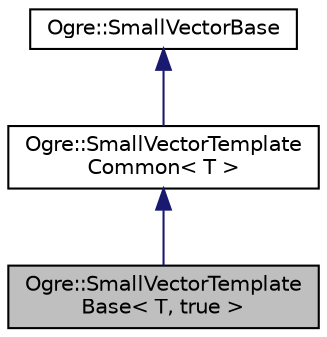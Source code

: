 digraph "Ogre::SmallVectorTemplateBase&lt; T, true &gt;"
{
  bgcolor="transparent";
  edge [fontname="Helvetica",fontsize="10",labelfontname="Helvetica",labelfontsize="10"];
  node [fontname="Helvetica",fontsize="10",shape=record];
  Node0 [label="Ogre::SmallVectorTemplate\lBase\< T, true \>",height=0.2,width=0.4,color="black", fillcolor="grey75", style="filled", fontcolor="black"];
  Node1 -> Node0 [dir="back",color="midnightblue",fontsize="10",style="solid",fontname="Helvetica"];
  Node1 [label="Ogre::SmallVectorTemplate\lCommon\< T \>",height=0.2,width=0.4,color="black",URL="$class_ogre_1_1_small_vector_template_common.html"];
  Node2 -> Node1 [dir="back",color="midnightblue",fontsize="10",style="solid",fontname="Helvetica"];
  Node2 [label="Ogre::SmallVectorBase",height=0.2,width=0.4,color="black",URL="$class_ogre_1_1_small_vector_base.html",tooltip="SmallVectorBase - This is all the non-templated stuff common to all SmallVectors. ..."];
}
